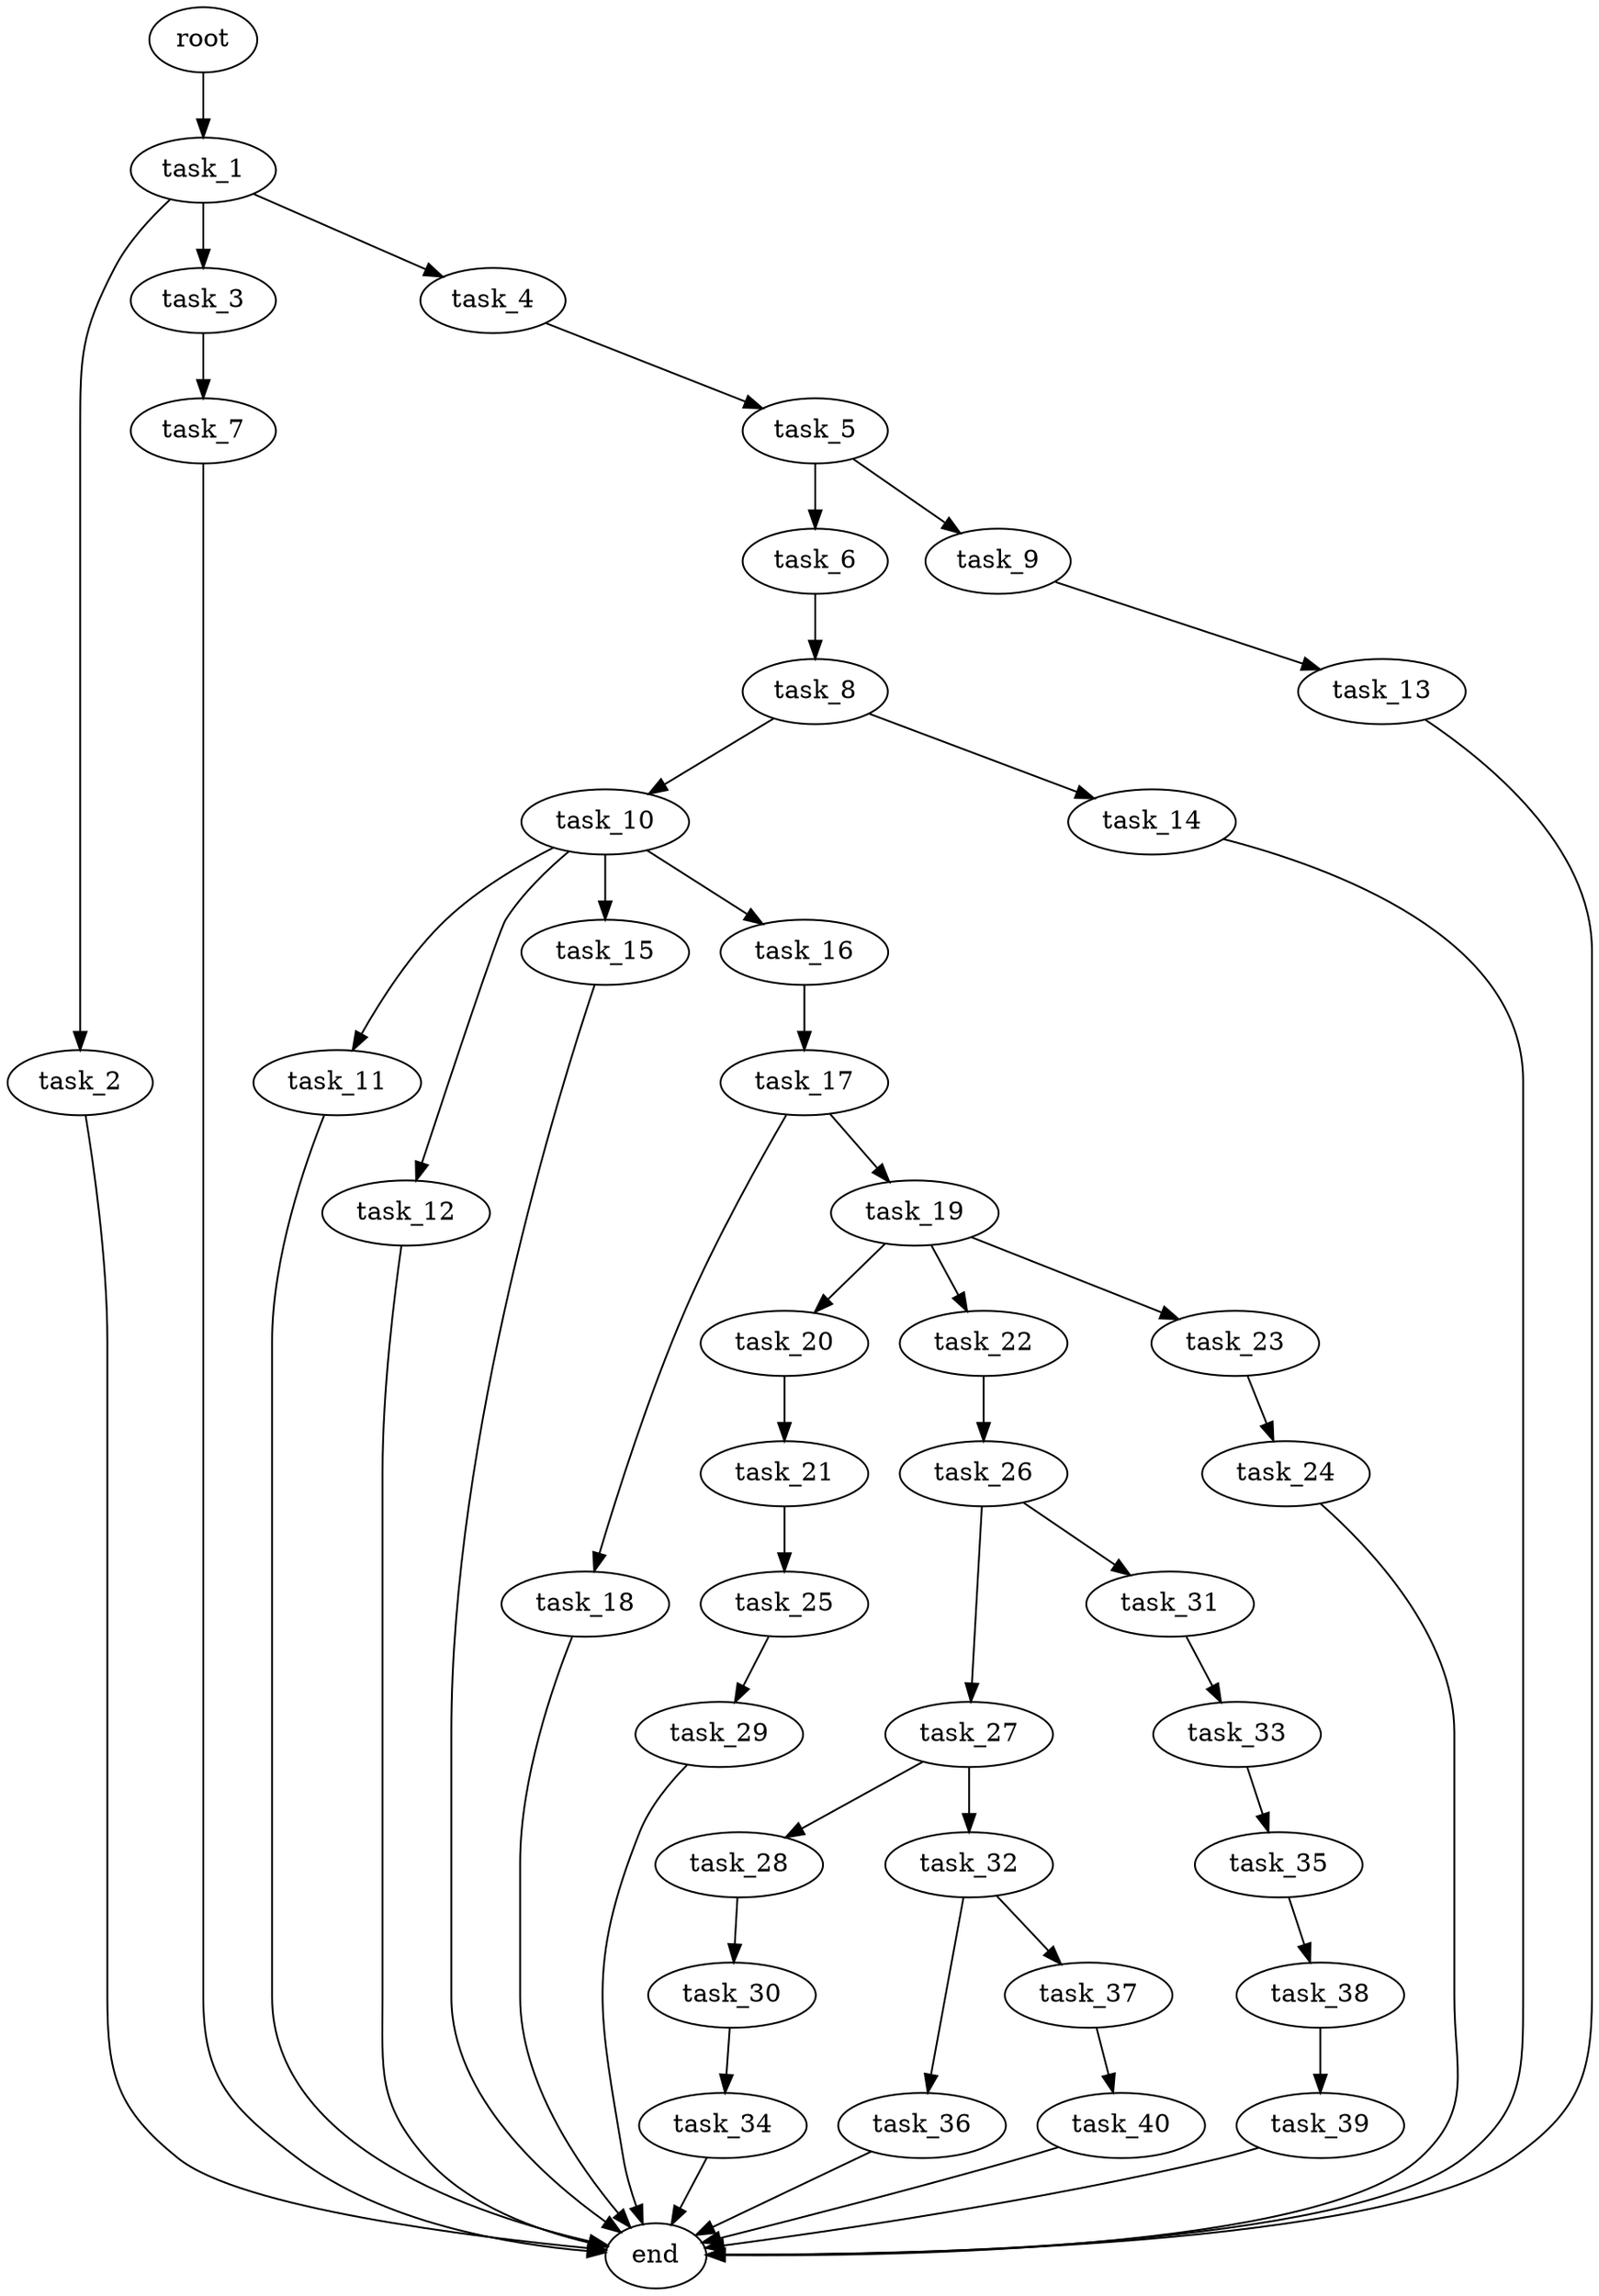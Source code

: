 digraph G {
  root [size="0.000000e+00"];
  task_1 [size="1.678665e+10"];
  task_2 [size="1.212145e+10"];
  task_3 [size="8.162327e+10"];
  task_4 [size="1.500134e+09"];
  task_5 [size="2.300964e+10"];
  task_6 [size="8.889748e+10"];
  task_7 [size="1.637582e+09"];
  task_8 [size="6.916958e+10"];
  task_9 [size="3.860012e+10"];
  task_10 [size="4.340271e+10"];
  task_11 [size="1.147029e+10"];
  task_12 [size="9.100497e+10"];
  task_13 [size="5.079724e+10"];
  task_14 [size="6.314159e+10"];
  task_15 [size="6.715059e+10"];
  task_16 [size="5.581526e+10"];
  task_17 [size="8.020580e+10"];
  task_18 [size="4.808984e+10"];
  task_19 [size="3.862952e+10"];
  task_20 [size="1.130296e+09"];
  task_21 [size="8.370304e+09"];
  task_22 [size="2.955422e+10"];
  task_23 [size="3.727341e+10"];
  task_24 [size="7.968799e+10"];
  task_25 [size="2.888350e+10"];
  task_26 [size="9.172774e+10"];
  task_27 [size="2.353083e+10"];
  task_28 [size="5.530772e+10"];
  task_29 [size="9.285633e+10"];
  task_30 [size="6.499107e+10"];
  task_31 [size="6.411892e+10"];
  task_32 [size="8.514388e+09"];
  task_33 [size="5.103837e+10"];
  task_34 [size="4.745994e+09"];
  task_35 [size="4.826396e+10"];
  task_36 [size="4.211980e+10"];
  task_37 [size="7.511000e+10"];
  task_38 [size="8.562289e+10"];
  task_39 [size="6.415504e+10"];
  task_40 [size="1.950679e+10"];
  end [size="0.000000e+00"];

  root -> task_1 [size="1.000000e-12"];
  task_1 -> task_2 [size="1.212145e+08"];
  task_1 -> task_3 [size="8.162327e+08"];
  task_1 -> task_4 [size="1.500134e+07"];
  task_2 -> end [size="1.000000e-12"];
  task_3 -> task_7 [size="1.637582e+07"];
  task_4 -> task_5 [size="2.300964e+08"];
  task_5 -> task_6 [size="8.889748e+08"];
  task_5 -> task_9 [size="3.860012e+08"];
  task_6 -> task_8 [size="6.916958e+08"];
  task_7 -> end [size="1.000000e-12"];
  task_8 -> task_10 [size="4.340271e+08"];
  task_8 -> task_14 [size="6.314159e+08"];
  task_9 -> task_13 [size="5.079724e+08"];
  task_10 -> task_11 [size="1.147029e+08"];
  task_10 -> task_12 [size="9.100497e+08"];
  task_10 -> task_15 [size="6.715059e+08"];
  task_10 -> task_16 [size="5.581526e+08"];
  task_11 -> end [size="1.000000e-12"];
  task_12 -> end [size="1.000000e-12"];
  task_13 -> end [size="1.000000e-12"];
  task_14 -> end [size="1.000000e-12"];
  task_15 -> end [size="1.000000e-12"];
  task_16 -> task_17 [size="8.020580e+08"];
  task_17 -> task_18 [size="4.808984e+08"];
  task_17 -> task_19 [size="3.862952e+08"];
  task_18 -> end [size="1.000000e-12"];
  task_19 -> task_20 [size="1.130296e+07"];
  task_19 -> task_22 [size="2.955422e+08"];
  task_19 -> task_23 [size="3.727341e+08"];
  task_20 -> task_21 [size="8.370304e+07"];
  task_21 -> task_25 [size="2.888350e+08"];
  task_22 -> task_26 [size="9.172774e+08"];
  task_23 -> task_24 [size="7.968799e+08"];
  task_24 -> end [size="1.000000e-12"];
  task_25 -> task_29 [size="9.285633e+08"];
  task_26 -> task_27 [size="2.353083e+08"];
  task_26 -> task_31 [size="6.411892e+08"];
  task_27 -> task_28 [size="5.530772e+08"];
  task_27 -> task_32 [size="8.514388e+07"];
  task_28 -> task_30 [size="6.499107e+08"];
  task_29 -> end [size="1.000000e-12"];
  task_30 -> task_34 [size="4.745994e+07"];
  task_31 -> task_33 [size="5.103837e+08"];
  task_32 -> task_36 [size="4.211980e+08"];
  task_32 -> task_37 [size="7.511000e+08"];
  task_33 -> task_35 [size="4.826396e+08"];
  task_34 -> end [size="1.000000e-12"];
  task_35 -> task_38 [size="8.562289e+08"];
  task_36 -> end [size="1.000000e-12"];
  task_37 -> task_40 [size="1.950679e+08"];
  task_38 -> task_39 [size="6.415504e+08"];
  task_39 -> end [size="1.000000e-12"];
  task_40 -> end [size="1.000000e-12"];
}
